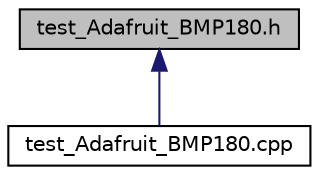 digraph "test_Adafruit_BMP180.h"
{
 // INTERACTIVE_SVG=YES
  edge [fontname="Helvetica",fontsize="10",labelfontname="Helvetica",labelfontsize="10"];
  node [fontname="Helvetica",fontsize="10",shape=record];
  Node1 [label="test_Adafruit_BMP180.h",height=0.2,width=0.4,color="black", fillcolor="grey75", style="filled" fontcolor="black"];
  Node1 -> Node2 [dir="back",color="midnightblue",fontsize="10",style="solid",fontname="Helvetica"];
  Node2 [label="test_Adafruit_BMP180.cpp",height=0.2,width=0.4,color="black", fillcolor="white", style="filled",URL="$test___adafruit___b_m_p180_8cpp.html",tooltip="Test for Adafruit_BMP180 sensor interface class."];
}
